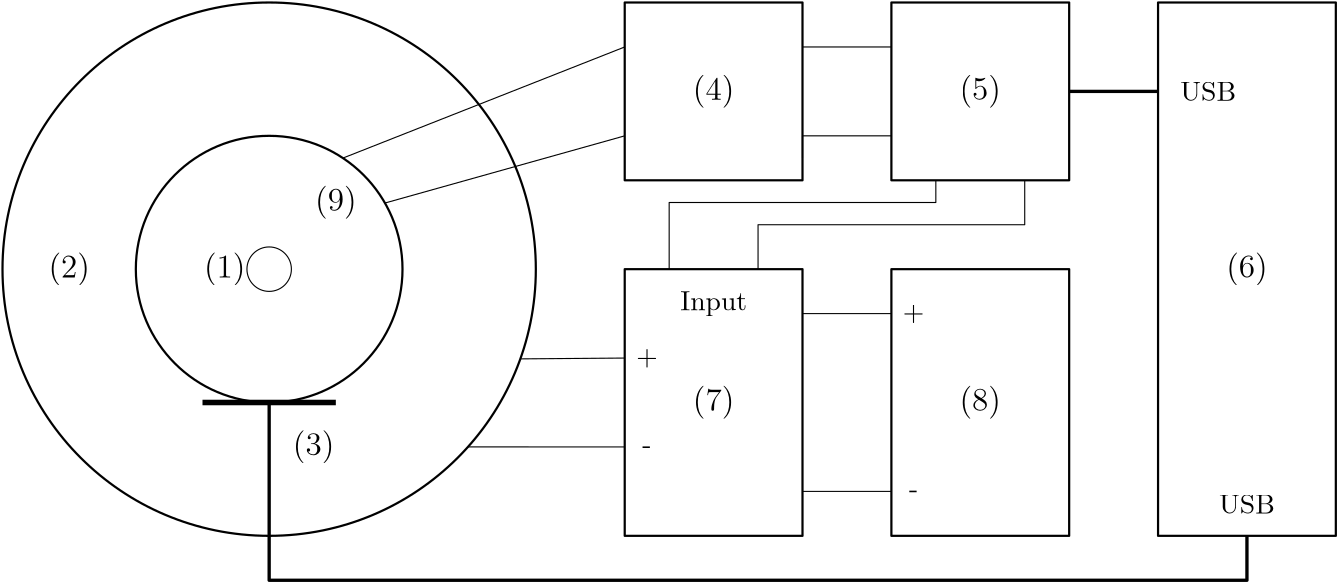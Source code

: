<?xml version="1.0"?>
<!DOCTYPE ipe SYSTEM "ipe.dtd">
<ipe version="70206" creator="Ipe 7.2.7">
<info created="D:20170313101618" modified="D:20170313101618"/>
<ipestyle name="basic">
<symbol name="arrow/arc(spx)">
<path stroke="sym-stroke" fill="sym-stroke" pen="sym-pen">
0 0 m
-1 0.333 l
-1 -0.333 l
h
</path>
</symbol>
<symbol name="arrow/farc(spx)">
<path stroke="sym-stroke" fill="white" pen="sym-pen">
0 0 m
-1 0.333 l
-1 -0.333 l
h
</path>
</symbol>
<symbol name="arrow/ptarc(spx)">
<path stroke="sym-stroke" fill="sym-stroke" pen="sym-pen">
0 0 m
-1 0.333 l
-0.8 0 l
-1 -0.333 l
h
</path>
</symbol>
<symbol name="arrow/fptarc(spx)">
<path stroke="sym-stroke" fill="white" pen="sym-pen">
0 0 m
-1 0.333 l
-0.8 0 l
-1 -0.333 l
h
</path>
</symbol>
<symbol name="mark/circle(sx)" transformations="translations">
<path fill="sym-stroke">
0.6 0 0 0.6 0 0 e
0.4 0 0 0.4 0 0 e
</path>
</symbol>
<symbol name="mark/disk(sx)" transformations="translations">
<path fill="sym-stroke">
0.6 0 0 0.6 0 0 e
</path>
</symbol>
<symbol name="mark/fdisk(sfx)" transformations="translations">
<group>
<path fill="sym-fill">
0.5 0 0 0.5 0 0 e
</path>
<path fill="sym-stroke" fillrule="eofill">
0.6 0 0 0.6 0 0 e
0.4 0 0 0.4 0 0 e
</path>
</group>
</symbol>
<symbol name="mark/box(sx)" transformations="translations">
<path fill="sym-stroke" fillrule="eofill">
-0.6 -0.6 m
0.6 -0.6 l
0.6 0.6 l
-0.6 0.6 l
h
-0.4 -0.4 m
0.4 -0.4 l
0.4 0.4 l
-0.4 0.4 l
h
</path>
</symbol>
<symbol name="mark/square(sx)" transformations="translations">
<path fill="sym-stroke">
-0.6 -0.6 m
0.6 -0.6 l
0.6 0.6 l
-0.6 0.6 l
h
</path>
</symbol>
<symbol name="mark/fsquare(sfx)" transformations="translations">
<group>
<path fill="sym-fill">
-0.5 -0.5 m
0.5 -0.5 l
0.5 0.5 l
-0.5 0.5 l
h
</path>
<path fill="sym-stroke" fillrule="eofill">
-0.6 -0.6 m
0.6 -0.6 l
0.6 0.6 l
-0.6 0.6 l
h
-0.4 -0.4 m
0.4 -0.4 l
0.4 0.4 l
-0.4 0.4 l
h
</path>
</group>
</symbol>
<symbol name="mark/cross(sx)" transformations="translations">
<group>
<path fill="sym-stroke">
-0.43 -0.57 m
0.57 0.43 l
0.43 0.57 l
-0.57 -0.43 l
h
</path>
<path fill="sym-stroke">
-0.43 0.57 m
0.57 -0.43 l
0.43 -0.57 l
-0.57 0.43 l
h
</path>
</group>
</symbol>
<symbol name="arrow/fnormal(spx)">
<path stroke="sym-stroke" fill="white" pen="sym-pen">
0 0 m
-1 0.333 l
-1 -0.333 l
h
</path>
</symbol>
<symbol name="arrow/pointed(spx)">
<path stroke="sym-stroke" fill="sym-stroke" pen="sym-pen">
0 0 m
-1 0.333 l
-0.8 0 l
-1 -0.333 l
h
</path>
</symbol>
<symbol name="arrow/fpointed(spx)">
<path stroke="sym-stroke" fill="white" pen="sym-pen">
0 0 m
-1 0.333 l
-0.8 0 l
-1 -0.333 l
h
</path>
</symbol>
<symbol name="arrow/linear(spx)">
<path stroke="sym-stroke" pen="sym-pen">
-1 0.333 m
0 0 l
-1 -0.333 l
</path>
</symbol>
<symbol name="arrow/fdouble(spx)">
<path stroke="sym-stroke" fill="white" pen="sym-pen">
0 0 m
-1 0.333 l
-1 -0.333 l
h
-1 0 m
-2 0.333 l
-2 -0.333 l
h
</path>
</symbol>
<symbol name="arrow/double(spx)">
<path stroke="sym-stroke" fill="sym-stroke" pen="sym-pen">
0 0 m
-1 0.333 l
-1 -0.333 l
h
-1 0 m
-2 0.333 l
-2 -0.333 l
h
</path>
</symbol>
<pen name="heavier" value="0.8"/>
<pen name="fat" value="1.2"/>
<pen name="ultrafat" value="2"/>
<symbolsize name="large" value="5"/>
<symbolsize name="small" value="2"/>
<symbolsize name="tiny" value="1.1"/>
<arrowsize name="large" value="10"/>
<arrowsize name="small" value="5"/>
<arrowsize name="tiny" value="3"/>
<color name="red" value="1 0 0"/>
<color name="green" value="0 1 0"/>
<color name="blue" value="0 0 1"/>
<color name="yellow" value="1 1 0"/>
<color name="orange" value="1 0.647 0"/>
<color name="gold" value="1 0.843 0"/>
<color name="purple" value="0.627 0.125 0.941"/>
<color name="gray" value="0.745"/>
<color name="brown" value="0.647 0.165 0.165"/>
<color name="navy" value="0 0 0.502"/>
<color name="pink" value="1 0.753 0.796"/>
<color name="seagreen" value="0.18 0.545 0.341"/>
<color name="turquoise" value="0.251 0.878 0.816"/>
<color name="violet" value="0.933 0.51 0.933"/>
<color name="darkblue" value="0 0 0.545"/>
<color name="darkcyan" value="0 0.545 0.545"/>
<color name="darkgray" value="0.663"/>
<color name="darkgreen" value="0 0.392 0"/>
<color name="darkmagenta" value="0.545 0 0.545"/>
<color name="darkorange" value="1 0.549 0"/>
<color name="darkred" value="0.545 0 0"/>
<color name="lightblue" value="0.678 0.847 0.902"/>
<color name="lightcyan" value="0.878 1 1"/>
<color name="lightgray" value="0.827"/>
<color name="lightgreen" value="0.565 0.933 0.565"/>
<color name="lightyellow" value="1 1 0.878"/>
<dashstyle name="dashed" value="[4] 0"/>
<dashstyle name="dotted" value="[1 3] 0"/>
<dashstyle name="dash dotted" value="[4 2 1 2] 0"/>
<dashstyle name="dash dot dotted" value="[4 2 1 2 1 2] 0"/>
<textsize name="large" value="\large"/>
<textsize name="Large" value="\Large"/>
<textsize name="LARGE" value="\LARGE"/>
<textsize name="huge" value="\huge"/>
<textsize name="Huge" value="\Huge"/>
<textsize name="small" value="\small"/>
<textsize name="footnote" value="\footnotesize"/>
<textsize name="tiny" value="\tiny"/>
<textstyle name="center" begin="\begin{center}" end="\end{center}"/>
<textstyle name="itemize" begin="\begin{itemize}" end="\end{itemize}"/>
<textstyle name="item" begin="\begin{itemize}\item{}" end="\end{itemize}"/>
<gridsize name="4 pts" value="4"/>
<gridsize name="8 pts (~3 mm)" value="8"/>
<gridsize name="16 pts (~6 mm)" value="16"/>
<gridsize name="32 pts (~12 mm)" value="32"/>
<gridsize name="10 pts (~3.5 mm)" value="10"/>
<gridsize name="20 pts (~7 mm)" value="20"/>
<gridsize name="14 pts (~5 mm)" value="14"/>
<gridsize name="28 pts (~10 mm)" value="28"/>
<gridsize name="56 pts (~20 mm)" value="56"/>
<anglesize name="90 deg" value="90"/>
<anglesize name="60 deg" value="60"/>
<anglesize name="45 deg" value="45"/>
<anglesize name="30 deg" value="30"/>
<anglesize name="22.5 deg" value="22.5"/>
<opacity name="10%" value="0.1"/>
<opacity name="30%" value="0.3"/>
<opacity name="50%" value="0.5"/>
<opacity name="75%" value="0.75"/>
<tiling name="falling" angle="-60" step="4" width="1"/>
<tiling name="rising" angle="30" step="4" width="1"/>
</ipestyle>
<page>
<layer name="alpha"/>
<view layers="alpha" active="alpha"/>
<path layer="alpha" stroke="black" pen="heavier">
96 0 0 96 128 704 e
</path>
<path stroke="black">
8 0 0 8 128 704 e
</path>
<path stroke="black" pen="heavier">
48 0 0 48 128 704 e
</path>
<path stroke="black" pen="heavier">
256 704 m
256 608 l
320 608 l
320 704 l
h
</path>
<path stroke="black">
218.404 671.703 m
256 672 l
256 672 l
</path>
<path stroke="black">
199.567 640.014 m
256 640 l
256 640 l
</path>
<path stroke="black" pen="heavier">
352 704 m
352 608 l
416 608 l
416 704 l
h
</path>
<path stroke="black">
320 688 m
352 688 l
352 688 l
</path>
<path stroke="black">
320 624 m
352 624 l
352 624 l
</path>
<path stroke="black" pen="heavier">
352 736 m
352 800 l
416 800 l
416 736 l
h
</path>
<path stroke="black" pen="heavier">
256 800 m
256 736 l
320 736 l
320 800 l
h
</path>
<path stroke="black">
368 736 m
368 728 l
272 728 l
272 704 l
</path>
<path stroke="black">
304 704 m
304 720 l
400 720 l
400 736 l
400 736 l
</path>
<path stroke="black">
352 784 m
320 784 l
320 784 l
</path>
<path stroke="black">
352 752 m
320 752 l
320 744 l
</path>
<path stroke="black">
154.541 743.995 m
256 784 l
256 784 l
</path>
<path stroke="black">
169.677 727.812 m
256 752 l
256 752 l
</path>
<path stroke="black" pen="ultrafat">
104 656 m
152 656 l
152 656 l
</path>
<path stroke="black" pen="heavier">
448 800 m
448 608 l
512 608 l
512 800 l
h
</path>
<path stroke="black" pen="fat">
128 656 m
128 592 l
480 592 l
480 608 l
</path>
<path stroke="black" pen="fat">
448 768 m
416 768 l
416 768 l
</path>
<text transformations="translations" pos="112 704" stroke="black" type="label" width="14.958" height="8.965" depth="2.99" halign="center" valign="center" size="large">(1)</text>
<text matrix="1 0 0 1 8 -8" transformations="translations" pos="48 712" stroke="black" type="label" width="14.958" height="8.965" depth="2.99" halign="center" valign="center" size="large">(2)</text>
<text matrix="1 0 0 1 8 0" transformations="translations" pos="136 640" stroke="black" type="label" width="14.958" height="8.965" depth="2.99" halign="center" valign="center" size="large">(3)</text>
<text matrix="1 0 0 1 8 0" transformations="translations" pos="280 768" stroke="black" type="label" width="14.958" height="8.965" depth="2.99" halign="center" valign="center" size="large">(4)</text>
<text matrix="1 0 0 1 8 0" transformations="translations" pos="376 768" stroke="black" type="label" width="14.958" height="8.965" depth="2.99" halign="center" valign="center" size="large">(5)</text>
<text matrix="1 0 0 1 0 -24" transformations="translations" pos="480 728" stroke="black" type="label" width="14.958" height="8.965" depth="2.99" halign="center" valign="center" size="large">(6)</text>
<text matrix="1 0 0 1 8 0" transformations="translations" pos="280 656" stroke="black" type="label" width="14.958" height="8.965" depth="2.99" halign="center" valign="center" size="large">(7)</text>
<text matrix="1 0 0 1 8 0" transformations="translations" pos="376 656" stroke="black" type="label" width="14.958" height="8.965" depth="2.99" halign="center" valign="center" size="large">(8)</text>
<text transformations="translations" pos="456 768" stroke="black" type="label" width="20.064" height="6.808" depth="0" valign="center">USB</text>
<text matrix="1 0 0 1 24 -152" transformations="translations" pos="456 768" stroke="black" type="label" width="20.064" height="6.808" depth="0" halign="center" valign="baseline">USB</text>
<text transformations="translations" pos="360 688" stroke="black" type="label" width="7.749" height="5.812" depth="0.83" halign="center" valign="center">+</text>
<text matrix="1 0 0 1 0 -64" transformations="translations" pos="360 688" stroke="black" type="label" width="3.321" height="4.289" depth="0" halign="center" valign="center">-</text>
<text matrix="1 0 0 1 -224 72" transformations="translations" pos="376 656" stroke="black" type="label" width="14.958" height="8.965" depth="2.99" halign="center" valign="center" size="large">(9)</text>
<text transformations="translations" pos="264 672" stroke="black" type="label" width="7.749" height="5.812" depth="0.83" halign="center" valign="center">+</text>
<text matrix="1 0 0 1 0 -32" transformations="translations" pos="264 672" stroke="black" type="label" width="3.321" height="4.289" depth="0" halign="center" valign="center">-</text>
<text matrix="1 0 0 1 16 8" transformations="translations" pos="272 688" stroke="black" type="label" width="24.076" height="6.815" depth="1.93" halign="center" valign="top">Input</text>
</page>
</ipe>
